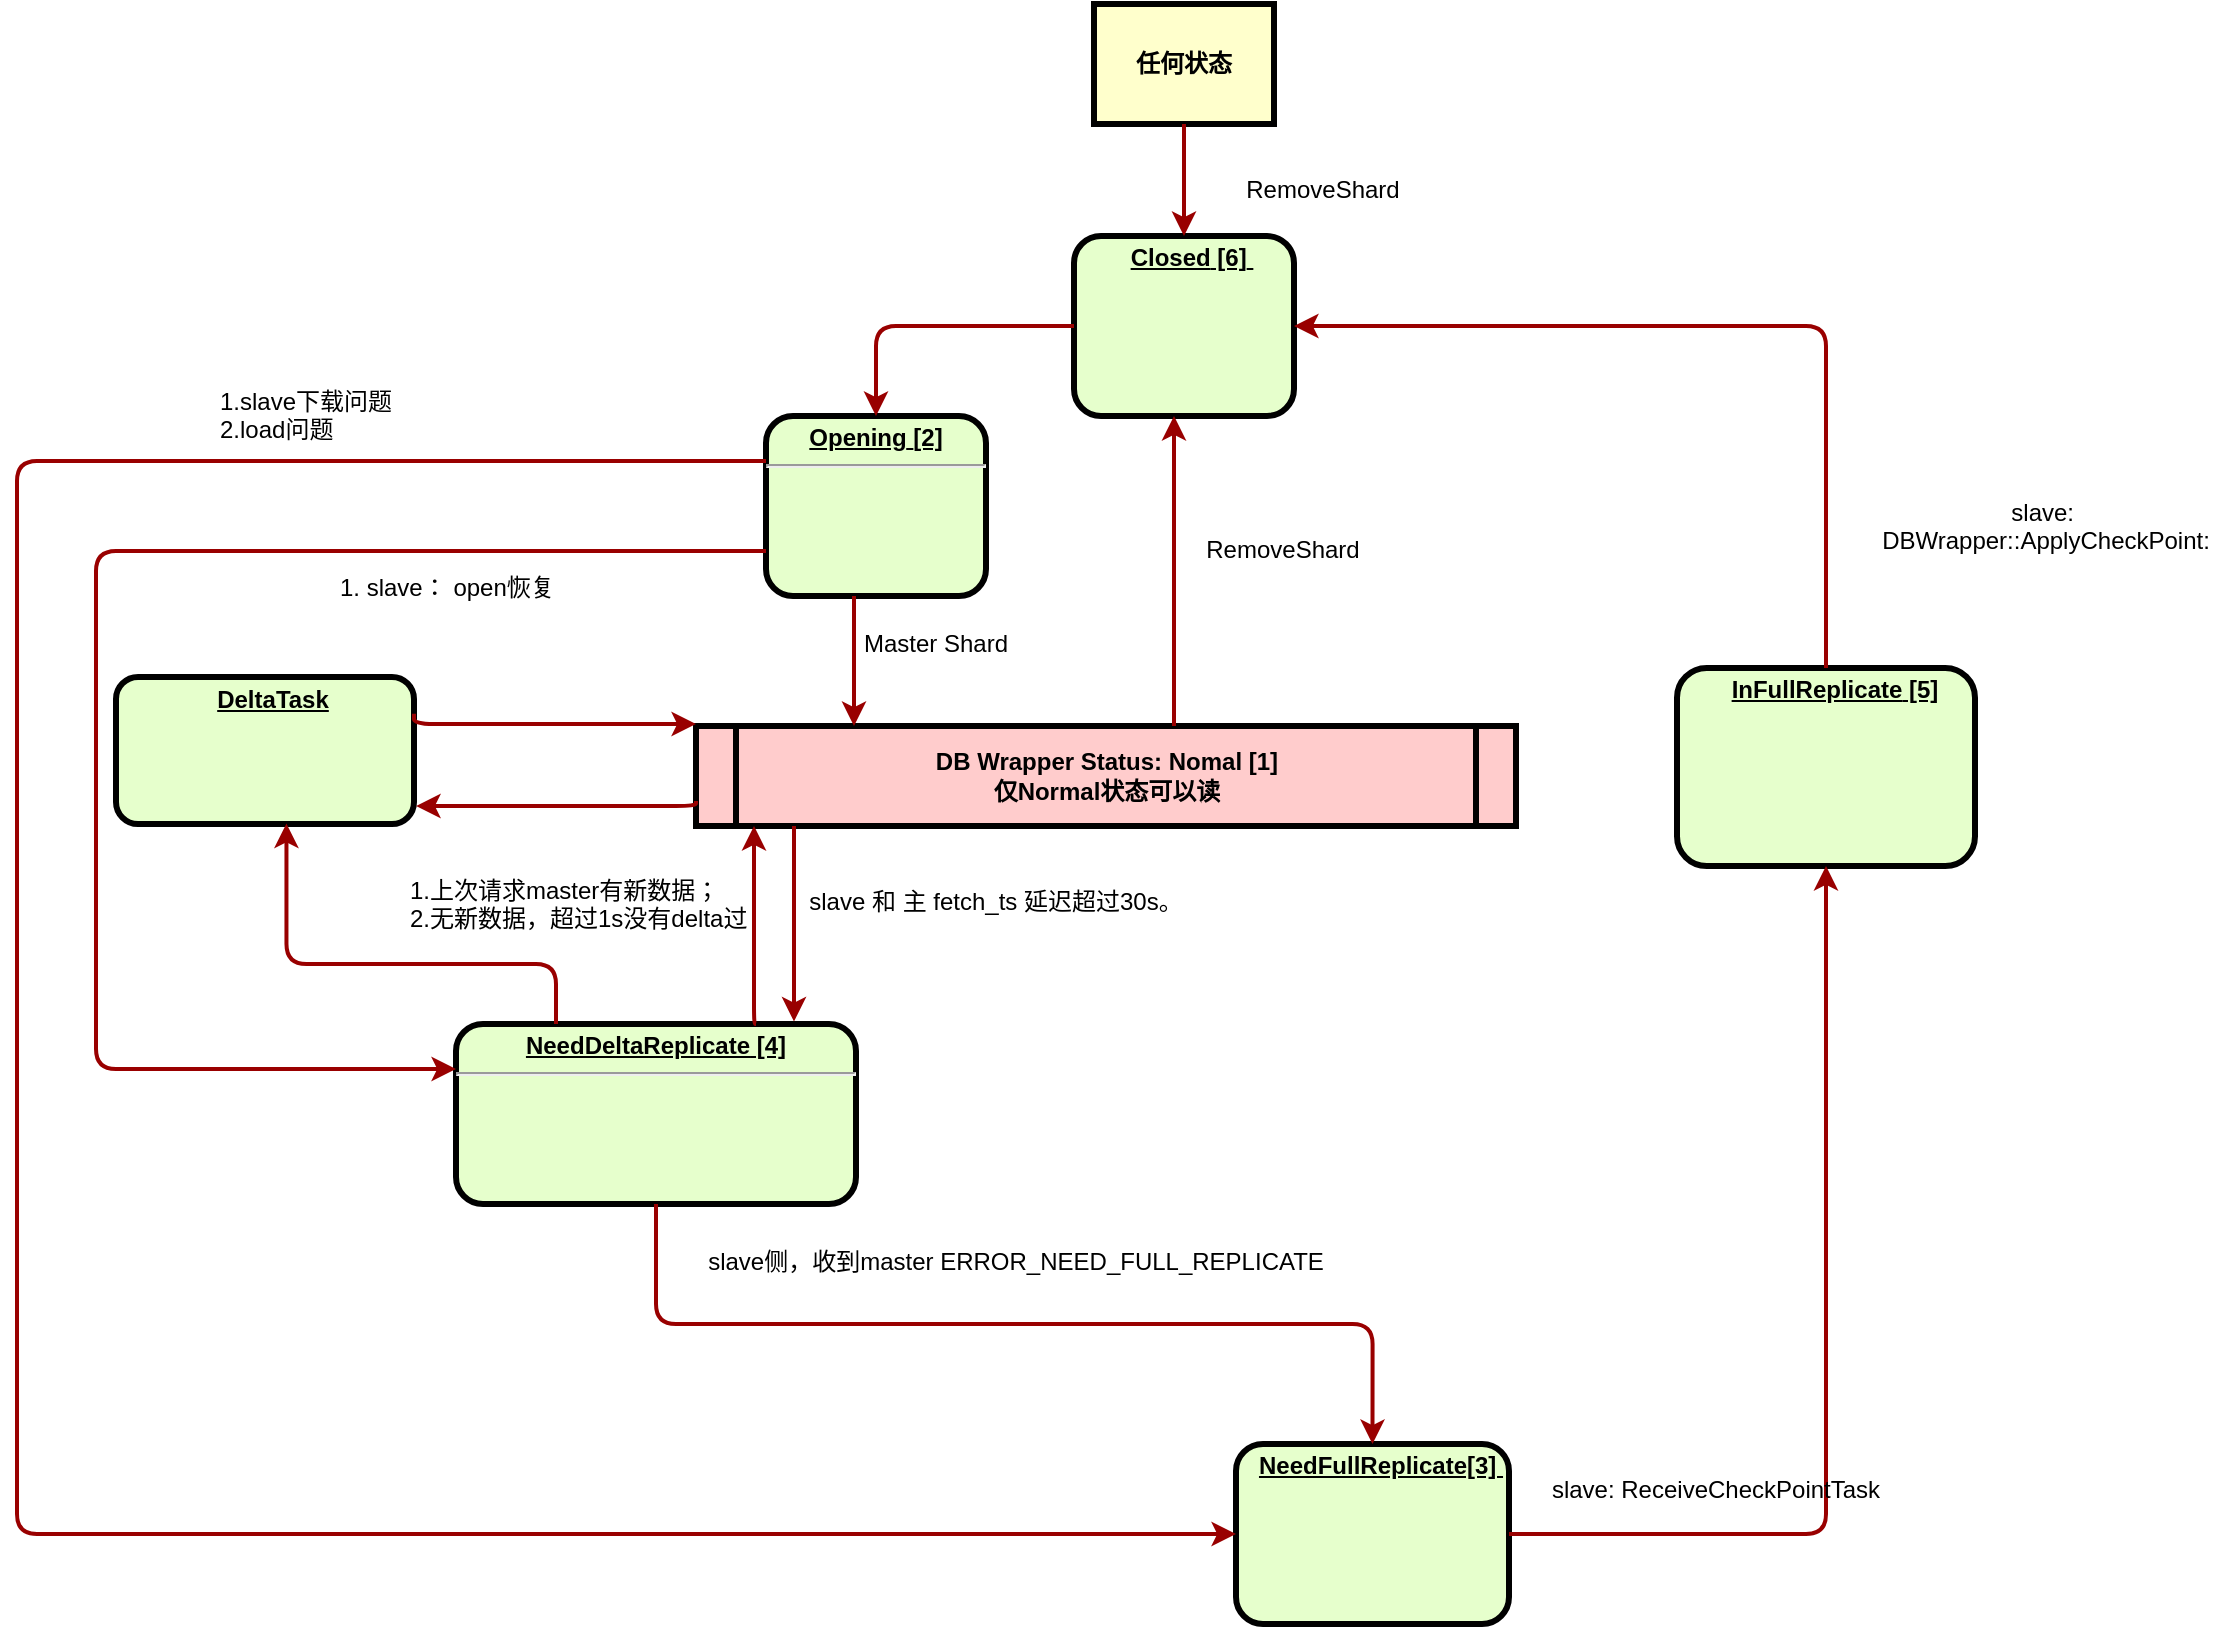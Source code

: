 <mxfile version="24.0.7" type="github">
  <diagram name="Page-1" id="c7558073-3199-34d8-9f00-42111426c3f3">
    <mxGraphModel dx="1914" dy="995" grid="1" gridSize="10" guides="1" tooltips="1" connect="1" arrows="1" fold="1" page="1" pageScale="1" pageWidth="826" pageHeight="1169" background="none" math="0" shadow="0">
      <root>
        <mxCell id="0" />
        <mxCell id="1" parent="0" />
        <mxCell id="2" value="&lt;p style=&quot;margin: 0px; margin-top: 4px; text-align: center; text-decoration: underline;&quot;&gt;&lt;span style=&quot;background-color: initial;&quot;&gt;Opening&lt;/span&gt;&lt;strong&gt;&amp;nbsp;&lt;/strong&gt;&lt;span style=&quot;background-color: initial;&quot;&gt;[2]&lt;/span&gt;&lt;strong&gt;&lt;br&gt;&lt;/strong&gt;&lt;/p&gt;&lt;hr&gt;&lt;p style=&quot;margin: 0px; margin-left: 8px;&quot;&gt;&lt;/p&gt;&lt;div class=&quot;lake-content&quot;&gt;&lt;p style=&quot;margin: 0px; padding: 0px; min-height: 24px;&quot; class=&quot;ne-p&quot; id=&quot;u4ac3bd98&quot;&gt;&lt;br&gt;&lt;/p&gt;&lt;/div&gt;" style="verticalAlign=middle;align=center;overflow=fill;fontSize=12;fontFamily=Helvetica;html=1;rounded=1;fontStyle=1;strokeWidth=3;fillColor=#E6FFCC" parent="1" vertex="1">
          <mxGeometry x="395" y="236" width="110" height="90" as="geometry" />
        </mxCell>
        <mxCell id="5" value="DB Wrapper Status: Nomal [1]&#xa;仅Normal状态可以读" style="shape=process;whiteSpace=wrap;align=center;verticalAlign=middle;size=0.048;fontStyle=1;strokeWidth=3;fillColor=#FFCCCC" parent="1" vertex="1">
          <mxGeometry x="360" y="391" width="410" height="50" as="geometry" />
        </mxCell>
        <mxCell id="6" value="&lt;p style=&quot;margin: 0px; margin-top: 4px; text-align: center; text-decoration: underline;&quot;&gt;&lt;/p&gt;&lt;p style=&quot;margin: 0px; margin-left: 8px;&quot;&gt;&lt;u&gt;&lt;span style=&quot;background-color: initial;&quot;&gt;Closed&lt;/span&gt;&lt;strong&gt;&amp;nbsp;[6]&lt;/strong&gt;&lt;span style=&quot;background-color: initial;&quot;&gt;&amp;nbsp;&lt;/span&gt;&lt;/u&gt;&lt;br&gt;&lt;/p&gt;&lt;p style=&quot;margin: 0px; margin-left: 8px;&quot;&gt;&lt;br&gt;&lt;/p&gt;&lt;p style=&quot;margin: 0px; margin-left: 8px;&quot;&gt;&lt;u&gt;&lt;span style=&quot;background-color: initial;&quot;&gt;&lt;br&gt;&lt;/span&gt;&lt;/u&gt;&lt;/p&gt;" style="verticalAlign=middle;align=center;overflow=fill;fontSize=12;fontFamily=Helvetica;html=1;rounded=1;fontStyle=1;strokeWidth=3;fillColor=#E6FFCC" parent="1" vertex="1">
          <mxGeometry x="549" y="146" width="110" height="90" as="geometry" />
        </mxCell>
        <mxCell id="7" value="&lt;p style=&quot;margin: 0px; margin-top: 4px; text-align: center; text-decoration: underline;&quot;&gt;&lt;/p&gt;&lt;p style=&quot;margin: 0px; margin-left: 8px;&quot;&gt;&lt;span style=&quot;background-color: initial;&quot;&gt;&lt;u&gt;InFullReplicate&lt;/u&gt;&lt;/span&gt;&lt;strong&gt;&lt;u&gt;&amp;nbsp;[5]&lt;/u&gt;&lt;br&gt;&lt;/strong&gt;&lt;br&gt;&lt;/p&gt;" style="verticalAlign=middle;align=center;overflow=fill;fontSize=12;fontFamily=Helvetica;html=1;rounded=1;fontStyle=1;strokeWidth=3;fillColor=#E6FFCC" parent="1" vertex="1">
          <mxGeometry x="850.5" y="362" width="149" height="99" as="geometry" />
        </mxCell>
        <mxCell id="10" value="&lt;p style=&quot;margin: 0px; margin-top: 4px; text-align: center; text-decoration: underline;&quot;&gt;&lt;span style=&quot;background-color: initial;&quot;&gt;NeedDeltaReplicate&lt;/span&gt;&lt;strong&gt;&amp;nbsp;[4]&lt;br&gt;&lt;/strong&gt;&lt;/p&gt;&lt;hr&gt;&lt;p style=&quot;margin: 0px; margin-left: 8px;&quot;&gt;&lt;/p&gt;&lt;div class=&quot;lake-content&quot;&gt;&lt;p style=&quot;margin: 0; padding: 0; min-height: 24px&quot; class=&quot;ne-p&quot; id=&quot;u06c89a7e&quot;&gt;&lt;br&gt;&lt;/p&gt;&lt;/div&gt;" style="verticalAlign=middle;align=center;overflow=fill;fontSize=12;fontFamily=Helvetica;html=1;rounded=1;fontStyle=1;strokeWidth=3;fillColor=#E6FFCC" parent="1" vertex="1">
          <mxGeometry x="240" y="540" width="200" height="90" as="geometry" />
        </mxCell>
        <mxCell id="11" value="&lt;p style=&quot;margin: 0px; margin-top: 4px; text-align: center; text-decoration: underline;&quot;&gt;&lt;/p&gt;&lt;p style=&quot;margin: 0px; margin-left: 8px;&quot;&gt;&lt;span style=&quot;text-decoration-line: underline; background-color: initial;&quot;&gt;NeedFullReplicate[3]&amp;nbsp;&lt;/span&gt;&lt;/p&gt;&lt;p style=&quot;margin: 0px; margin-left: 8px;&quot;&gt;&lt;br&gt;&lt;/p&gt;" style="verticalAlign=middle;align=center;overflow=fill;fontSize=12;fontFamily=Helvetica;html=1;rounded=1;fontStyle=1;strokeWidth=3;fillColor=#E6FFCC" parent="1" vertex="1">
          <mxGeometry x="630" y="750" width="136.5" height="90" as="geometry" />
        </mxCell>
        <mxCell id="56" value="" style="edgeStyle=elbowEdgeStyle;elbow=horizontal;strokeColor=#990000;strokeWidth=2" parent="1" source="2" target="5" edge="1">
          <mxGeometry width="100" height="100" relative="1" as="geometry">
            <mxPoint x="209" y="500" as="sourcePoint" />
            <mxPoint x="309" y="400" as="targetPoint" />
            <Array as="points">
              <mxPoint x="439" y="360" />
            </Array>
          </mxGeometry>
        </mxCell>
        <mxCell id="57" value="Master Shard" style="text;spacingTop=-5;align=center" parent="1" vertex="1">
          <mxGeometry x="465" y="341" width="30" height="20" as="geometry" />
        </mxCell>
        <mxCell id="58" value="" style="edgeStyle=elbowEdgeStyle;elbow=horizontal;strokeColor=#990000;strokeWidth=2" parent="1" source="5" target="6" edge="1">
          <mxGeometry width="100" height="100" relative="1" as="geometry">
            <mxPoint x="539" y="370" as="sourcePoint" />
            <mxPoint x="639" y="270" as="targetPoint" />
            <Array as="points">
              <mxPoint x="599" y="310" />
            </Array>
          </mxGeometry>
        </mxCell>
        <mxCell id="60" value="&#xa;RemoveShard" style="text;spacingTop=-5;align=center" parent="1" vertex="1">
          <mxGeometry x="610.5" y="280" width="86" height="31" as="geometry" />
        </mxCell>
        <mxCell id="62" value="&#xa;RemoveShard" style="text;spacingTop=-5;align=center" parent="1" vertex="1">
          <mxGeometry x="610.5" y="100" width="126" height="20" as="geometry" />
        </mxCell>
        <mxCell id="90" value="slave 和 主 fetch_ts 延迟超过30s。&#xa;" style="text;spacingTop=-5;align=center" parent="1" vertex="1">
          <mxGeometry x="495" y="470" width="30" height="20" as="geometry" />
        </mxCell>
        <mxCell id="92" value="" style="edgeStyle=elbowEdgeStyle;elbow=horizontal;strokeColor=#990000;strokeWidth=2;entryX=0.841;entryY=-0.014;entryDx=0;entryDy=0;entryPerimeter=0;" parent="1" source="5" target="10" edge="1">
          <mxGeometry width="100" height="100" relative="1" as="geometry">
            <mxPoint x="189.0" y="500" as="sourcePoint" />
            <mxPoint x="409" y="510" as="targetPoint" />
            <Array as="points">
              <mxPoint x="409" y="470" />
            </Array>
          </mxGeometry>
        </mxCell>
        <mxCell id="93" value="" style="edgeStyle=elbowEdgeStyle;elbow=horizontal;strokeColor=#990000;strokeWidth=2;exitX=0.75;exitY=0;exitDx=0;exitDy=0;" parent="1" source="10" target="5" edge="1">
          <mxGeometry width="100" height="100" relative="1" as="geometry">
            <mxPoint x="389" y="510" as="sourcePoint" />
            <mxPoint x="299" y="410" as="targetPoint" />
            <Array as="points">
              <mxPoint x="389" y="470" />
            </Array>
          </mxGeometry>
        </mxCell>
        <mxCell id="QbPGDWv7qYdjSWNrfvIs-99" value="" style="edgeStyle=elbowEdgeStyle;elbow=horizontal;strokeColor=#990000;strokeWidth=2;exitX=0;exitY=0.75;exitDx=0;exitDy=0;entryX=0;entryY=0.25;entryDx=0;entryDy=0;" edge="1" parent="1" source="2" target="10">
          <mxGeometry width="100" height="100" relative="1" as="geometry">
            <mxPoint x="360" y="336" as="sourcePoint" />
            <mxPoint x="50" y="680" as="targetPoint" />
            <Array as="points">
              <mxPoint x="60" y="350" />
            </Array>
          </mxGeometry>
        </mxCell>
        <mxCell id="QbPGDWv7qYdjSWNrfvIs-102" value="1. slave： open恢复&#xa;&#xa;" style="text;spacingTop=-5;align=left;" vertex="1" parent="1">
          <mxGeometry x="180" y="313" width="170" height="27" as="geometry" />
        </mxCell>
        <mxCell id="QbPGDWv7qYdjSWNrfvIs-111" value="&lt;p style=&quot;margin: 0px; margin-top: 4px; text-align: center; text-decoration: underline;&quot;&gt;&lt;/p&gt;&lt;p style=&quot;margin: 0px; margin-left: 8px;&quot;&gt;&lt;strong&gt;&lt;u&gt;DeltaTask&lt;/u&gt;&lt;br&gt;&lt;/strong&gt;&lt;br&gt;&lt;/p&gt;" style="verticalAlign=middle;align=center;overflow=fill;fontSize=12;fontFamily=Helvetica;html=1;rounded=1;fontStyle=1;strokeWidth=3;fillColor=#E6FFCC" vertex="1" parent="1">
          <mxGeometry x="70" y="366.5" width="149" height="73.5" as="geometry" />
        </mxCell>
        <mxCell id="QbPGDWv7qYdjSWNrfvIs-112" value="" style="edgeStyle=elbowEdgeStyle;elbow=vertical;strokeColor=#990000;strokeWidth=2;exitX=1;exitY=0.25;exitDx=0;exitDy=0;" edge="1" parent="1" source="QbPGDWv7qYdjSWNrfvIs-111">
          <mxGeometry width="100" height="100" relative="1" as="geometry">
            <mxPoint x="230" y="390" as="sourcePoint" />
            <mxPoint x="360" y="390" as="targetPoint" />
            <Array as="points">
              <mxPoint x="279" y="390" />
            </Array>
          </mxGeometry>
        </mxCell>
        <mxCell id="QbPGDWv7qYdjSWNrfvIs-113" value="" style="edgeStyle=elbowEdgeStyle;elbow=vertical;strokeColor=#990000;strokeWidth=2;entryX=1.007;entryY=0.878;entryDx=0;entryDy=0;entryPerimeter=0;exitX=0;exitY=0.75;exitDx=0;exitDy=0;" edge="1" parent="1" source="5" target="QbPGDWv7qYdjSWNrfvIs-111">
          <mxGeometry width="100" height="100" relative="1" as="geometry">
            <mxPoint x="326" y="431" as="sourcePoint" />
            <mxPoint x="235" y="431" as="targetPoint" />
            <Array as="points">
              <mxPoint x="284" y="431" />
            </Array>
          </mxGeometry>
        </mxCell>
        <mxCell id="QbPGDWv7qYdjSWNrfvIs-115" value="&#xa;1.上次请求master有新数据；&#xa;2.无新数据，超过1s没有delta过" style="text;spacingTop=-5;align=left;" vertex="1" parent="1">
          <mxGeometry x="215" y="450.5" width="180" height="59" as="geometry" />
        </mxCell>
        <mxCell id="QbPGDWv7qYdjSWNrfvIs-116" value="" style="edgeStyle=elbowEdgeStyle;strokeColor=#990000;strokeWidth=2;exitX=0.25;exitY=0;exitDx=0;exitDy=0;entryX=0.572;entryY=0.997;entryDx=0;entryDy=0;entryPerimeter=0;elbow=vertical;" edge="1" parent="1" source="10" target="QbPGDWv7qYdjSWNrfvIs-111">
          <mxGeometry width="100" height="100" relative="1" as="geometry">
            <mxPoint x="399" y="520" as="sourcePoint" />
            <mxPoint x="150" y="460" as="targetPoint" />
            <Array as="points">
              <mxPoint x="190" y="510" />
            </Array>
          </mxGeometry>
        </mxCell>
        <mxCell id="QbPGDWv7qYdjSWNrfvIs-121" value="" style="edgeStyle=orthogonalEdgeStyle;elbow=horizontal;strokeColor=#990000;strokeWidth=2;exitX=1;exitY=0.5;exitDx=0;exitDy=0;entryX=0.5;entryY=1;entryDx=0;entryDy=0;" edge="1" parent="1" source="11" target="7">
          <mxGeometry width="100" height="100" relative="1" as="geometry">
            <mxPoint x="460" y="246" as="sourcePoint" />
            <mxPoint x="250" y="543" as="targetPoint" />
          </mxGeometry>
        </mxCell>
        <mxCell id="QbPGDWv7qYdjSWNrfvIs-122" value="&#xa;slave: ReceiveCheckPointTask" style="text;spacingTop=-5;align=center" vertex="1" parent="1">
          <mxGeometry x="780" y="750" width="180" height="45" as="geometry" />
        </mxCell>
        <mxCell id="QbPGDWv7qYdjSWNrfvIs-123" value="" style="edgeStyle=orthogonalEdgeStyle;elbow=horizontal;strokeColor=#990000;strokeWidth=2;exitX=0.5;exitY=0;exitDx=0;exitDy=0;entryX=1;entryY=0.5;entryDx=0;entryDy=0;" edge="1" parent="1" source="7" target="6">
          <mxGeometry width="100" height="100" relative="1" as="geometry">
            <mxPoint x="787" y="565" as="sourcePoint" />
            <mxPoint x="935" y="471" as="targetPoint" />
          </mxGeometry>
        </mxCell>
        <mxCell id="QbPGDWv7qYdjSWNrfvIs-125" value="&#xa;slave: &#xa;DBWrapper::ApplyCheckPoint:" style="text;spacingTop=-5;align=center" vertex="1" parent="1">
          <mxGeometry x="950" y="261.5" width="170" height="59" as="geometry" />
        </mxCell>
        <mxCell id="QbPGDWv7qYdjSWNrfvIs-126" value="任何状态" style="whiteSpace=wrap;align=center;verticalAlign=middle;fontStyle=1;strokeWidth=3;fillColor=#FFFFCC" vertex="1" parent="1">
          <mxGeometry x="559" y="30" width="90" height="60" as="geometry" />
        </mxCell>
        <mxCell id="QbPGDWv7qYdjSWNrfvIs-127" value="" style="elbow=horizontal;strokeColor=#990000;strokeWidth=2;entryX=0.5;entryY=0;entryDx=0;entryDy=0;exitX=0.5;exitY=1;exitDx=0;exitDy=0;" edge="1" parent="1" source="QbPGDWv7qYdjSWNrfvIs-126" target="6">
          <mxGeometry width="100" height="100" relative="1" as="geometry">
            <mxPoint x="590" y="100" as="sourcePoint" />
            <mxPoint x="590" y="255" as="targetPoint" />
          </mxGeometry>
        </mxCell>
        <mxCell id="QbPGDWv7qYdjSWNrfvIs-131" value="" style="edgeStyle=elbowEdgeStyle;elbow=horizontal;strokeColor=#990000;strokeWidth=2;entryX=0;entryY=0.5;entryDx=0;entryDy=0;exitX=0;exitY=0.25;exitDx=0;exitDy=0;" edge="1" parent="1" source="2" target="11">
          <mxGeometry width="100" height="100" relative="1" as="geometry">
            <mxPoint x="370.5" y="261.75" as="sourcePoint" />
            <mxPoint x="610.5" y="565" as="targetPoint" />
            <Array as="points">
              <mxPoint x="20.5" y="410" />
            </Array>
          </mxGeometry>
        </mxCell>
        <mxCell id="QbPGDWv7qYdjSWNrfvIs-132" value="1.slave下载问题&#xa;2.load问题&#xa;" style="text;spacingTop=-5;align=left;" vertex="1" parent="1">
          <mxGeometry x="120" y="220" width="170" height="27" as="geometry" />
        </mxCell>
        <mxCell id="QbPGDWv7qYdjSWNrfvIs-134" value="" style="edgeStyle=orthogonalEdgeStyle;elbow=horizontal;strokeColor=#990000;strokeWidth=2;exitX=0;exitY=0.5;exitDx=0;exitDy=0;entryX=0.5;entryY=0;entryDx=0;entryDy=0;" edge="1" parent="1" source="6" target="2">
          <mxGeometry width="100" height="100" relative="1" as="geometry">
            <mxPoint x="935" y="372" as="sourcePoint" />
            <mxPoint x="669" y="201" as="targetPoint" />
          </mxGeometry>
        </mxCell>
        <mxCell id="QbPGDWv7qYdjSWNrfvIs-135" value="" style="edgeStyle=orthogonalEdgeStyle;elbow=horizontal;strokeColor=#990000;strokeWidth=2;exitX=0.5;exitY=1;exitDx=0;exitDy=0;entryX=0.5;entryY=0;entryDx=0;entryDy=0;" edge="1" parent="1" source="10" target="11">
          <mxGeometry width="100" height="100" relative="1" as="geometry">
            <mxPoint x="559" y="201" as="sourcePoint" />
            <mxPoint x="460" y="246" as="targetPoint" />
          </mxGeometry>
        </mxCell>
        <mxCell id="QbPGDWv7qYdjSWNrfvIs-136" value="slave侧，收到master ERROR_NEED_FULL_REPLICATE" style="text;spacingTop=-5;align=center" vertex="1" parent="1">
          <mxGeometry x="505" y="650" width="30" height="20" as="geometry" />
        </mxCell>
      </root>
    </mxGraphModel>
  </diagram>
</mxfile>
